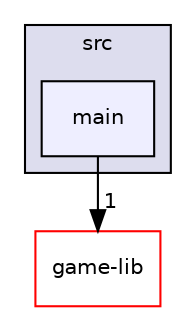 digraph "/home/rafalunix/proi/22l-proi-projekt-jakomulski-budnik-owienko/src/main" {
  bgcolor=transparent;
  compound=true
  node [ fontsize="10", fontname="Helvetica"];
  edge [ labelfontsize="10", labelfontname="Helvetica"];
  subgraph clusterdir_68267d1309a1af8e8297ef4c3efbcdba {
    graph [ bgcolor="#ddddee", pencolor="black", label="src" fontname="Helvetica", fontsize="10", URL="dir_68267d1309a1af8e8297ef4c3efbcdba.html"]
  dir_5eb159725f84c66aafd839904a4acdd0 [shape=box, label="main", style="filled", fillcolor="#eeeeff", pencolor="black", URL="dir_5eb159725f84c66aafd839904a4acdd0.html"];
  }
  dir_ababdeb7394d8224d3e296f78088442b [shape=box label="game-lib" color="red" URL="dir_ababdeb7394d8224d3e296f78088442b.html"];
  dir_5eb159725f84c66aafd839904a4acdd0->dir_ababdeb7394d8224d3e296f78088442b [headlabel="1", labeldistance=1.5 headhref="dir_000005_000003.html"];
}
